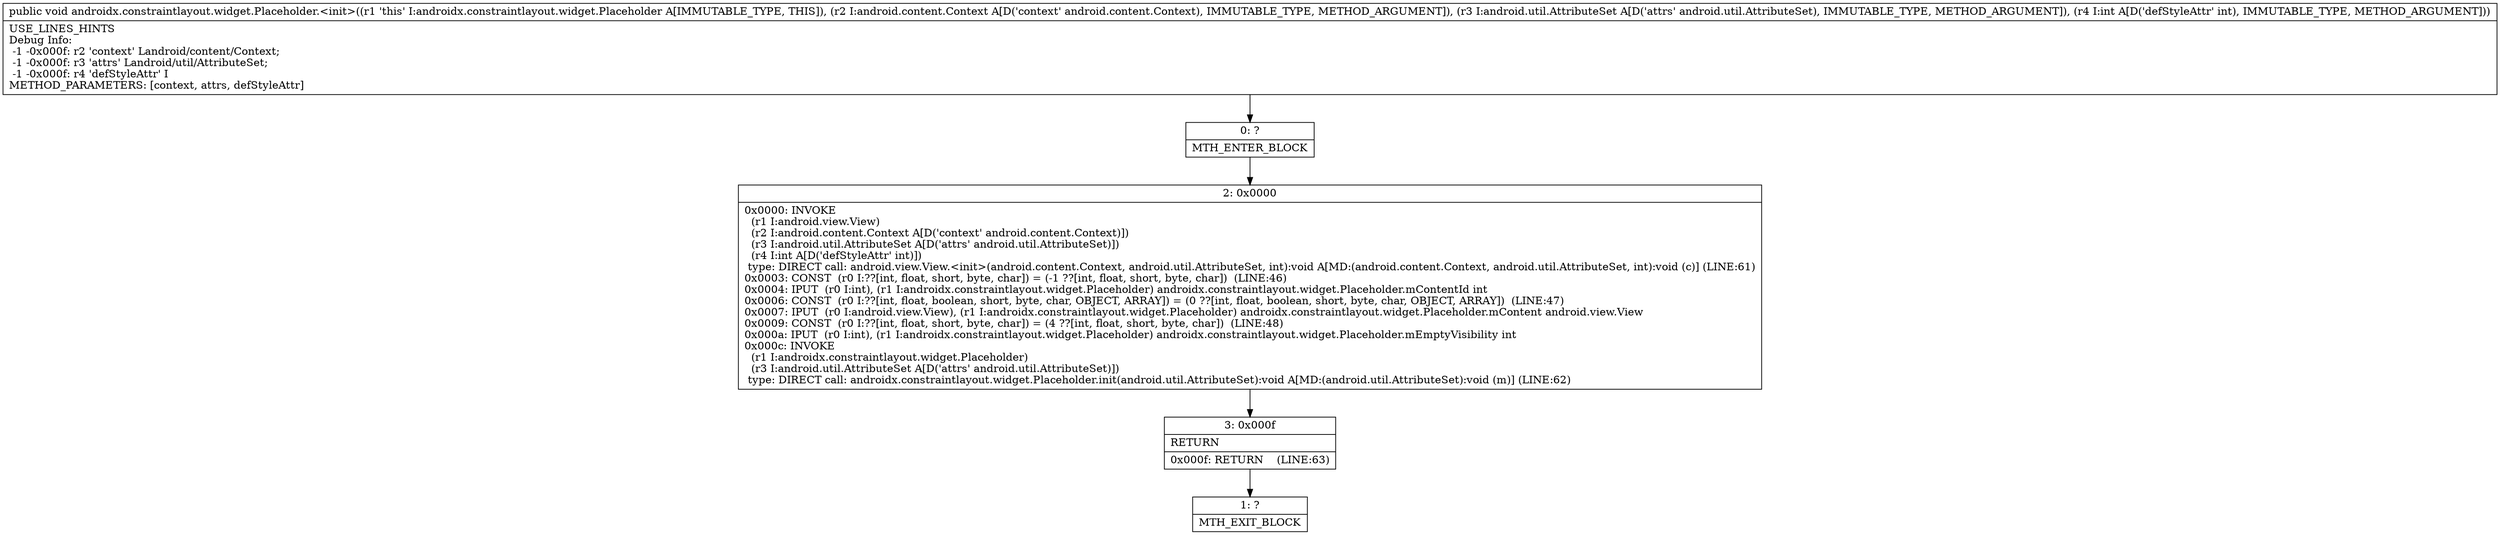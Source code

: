 digraph "CFG forandroidx.constraintlayout.widget.Placeholder.\<init\>(Landroid\/content\/Context;Landroid\/util\/AttributeSet;I)V" {
Node_0 [shape=record,label="{0\:\ ?|MTH_ENTER_BLOCK\l}"];
Node_2 [shape=record,label="{2\:\ 0x0000|0x0000: INVOKE  \l  (r1 I:android.view.View)\l  (r2 I:android.content.Context A[D('context' android.content.Context)])\l  (r3 I:android.util.AttributeSet A[D('attrs' android.util.AttributeSet)])\l  (r4 I:int A[D('defStyleAttr' int)])\l type: DIRECT call: android.view.View.\<init\>(android.content.Context, android.util.AttributeSet, int):void A[MD:(android.content.Context, android.util.AttributeSet, int):void (c)] (LINE:61)\l0x0003: CONST  (r0 I:??[int, float, short, byte, char]) = (\-1 ??[int, float, short, byte, char])  (LINE:46)\l0x0004: IPUT  (r0 I:int), (r1 I:androidx.constraintlayout.widget.Placeholder) androidx.constraintlayout.widget.Placeholder.mContentId int \l0x0006: CONST  (r0 I:??[int, float, boolean, short, byte, char, OBJECT, ARRAY]) = (0 ??[int, float, boolean, short, byte, char, OBJECT, ARRAY])  (LINE:47)\l0x0007: IPUT  (r0 I:android.view.View), (r1 I:androidx.constraintlayout.widget.Placeholder) androidx.constraintlayout.widget.Placeholder.mContent android.view.View \l0x0009: CONST  (r0 I:??[int, float, short, byte, char]) = (4 ??[int, float, short, byte, char])  (LINE:48)\l0x000a: IPUT  (r0 I:int), (r1 I:androidx.constraintlayout.widget.Placeholder) androidx.constraintlayout.widget.Placeholder.mEmptyVisibility int \l0x000c: INVOKE  \l  (r1 I:androidx.constraintlayout.widget.Placeholder)\l  (r3 I:android.util.AttributeSet A[D('attrs' android.util.AttributeSet)])\l type: DIRECT call: androidx.constraintlayout.widget.Placeholder.init(android.util.AttributeSet):void A[MD:(android.util.AttributeSet):void (m)] (LINE:62)\l}"];
Node_3 [shape=record,label="{3\:\ 0x000f|RETURN\l|0x000f: RETURN    (LINE:63)\l}"];
Node_1 [shape=record,label="{1\:\ ?|MTH_EXIT_BLOCK\l}"];
MethodNode[shape=record,label="{public void androidx.constraintlayout.widget.Placeholder.\<init\>((r1 'this' I:androidx.constraintlayout.widget.Placeholder A[IMMUTABLE_TYPE, THIS]), (r2 I:android.content.Context A[D('context' android.content.Context), IMMUTABLE_TYPE, METHOD_ARGUMENT]), (r3 I:android.util.AttributeSet A[D('attrs' android.util.AttributeSet), IMMUTABLE_TYPE, METHOD_ARGUMENT]), (r4 I:int A[D('defStyleAttr' int), IMMUTABLE_TYPE, METHOD_ARGUMENT]))  | USE_LINES_HINTS\lDebug Info:\l  \-1 \-0x000f: r2 'context' Landroid\/content\/Context;\l  \-1 \-0x000f: r3 'attrs' Landroid\/util\/AttributeSet;\l  \-1 \-0x000f: r4 'defStyleAttr' I\lMETHOD_PARAMETERS: [context, attrs, defStyleAttr]\l}"];
MethodNode -> Node_0;Node_0 -> Node_2;
Node_2 -> Node_3;
Node_3 -> Node_1;
}

